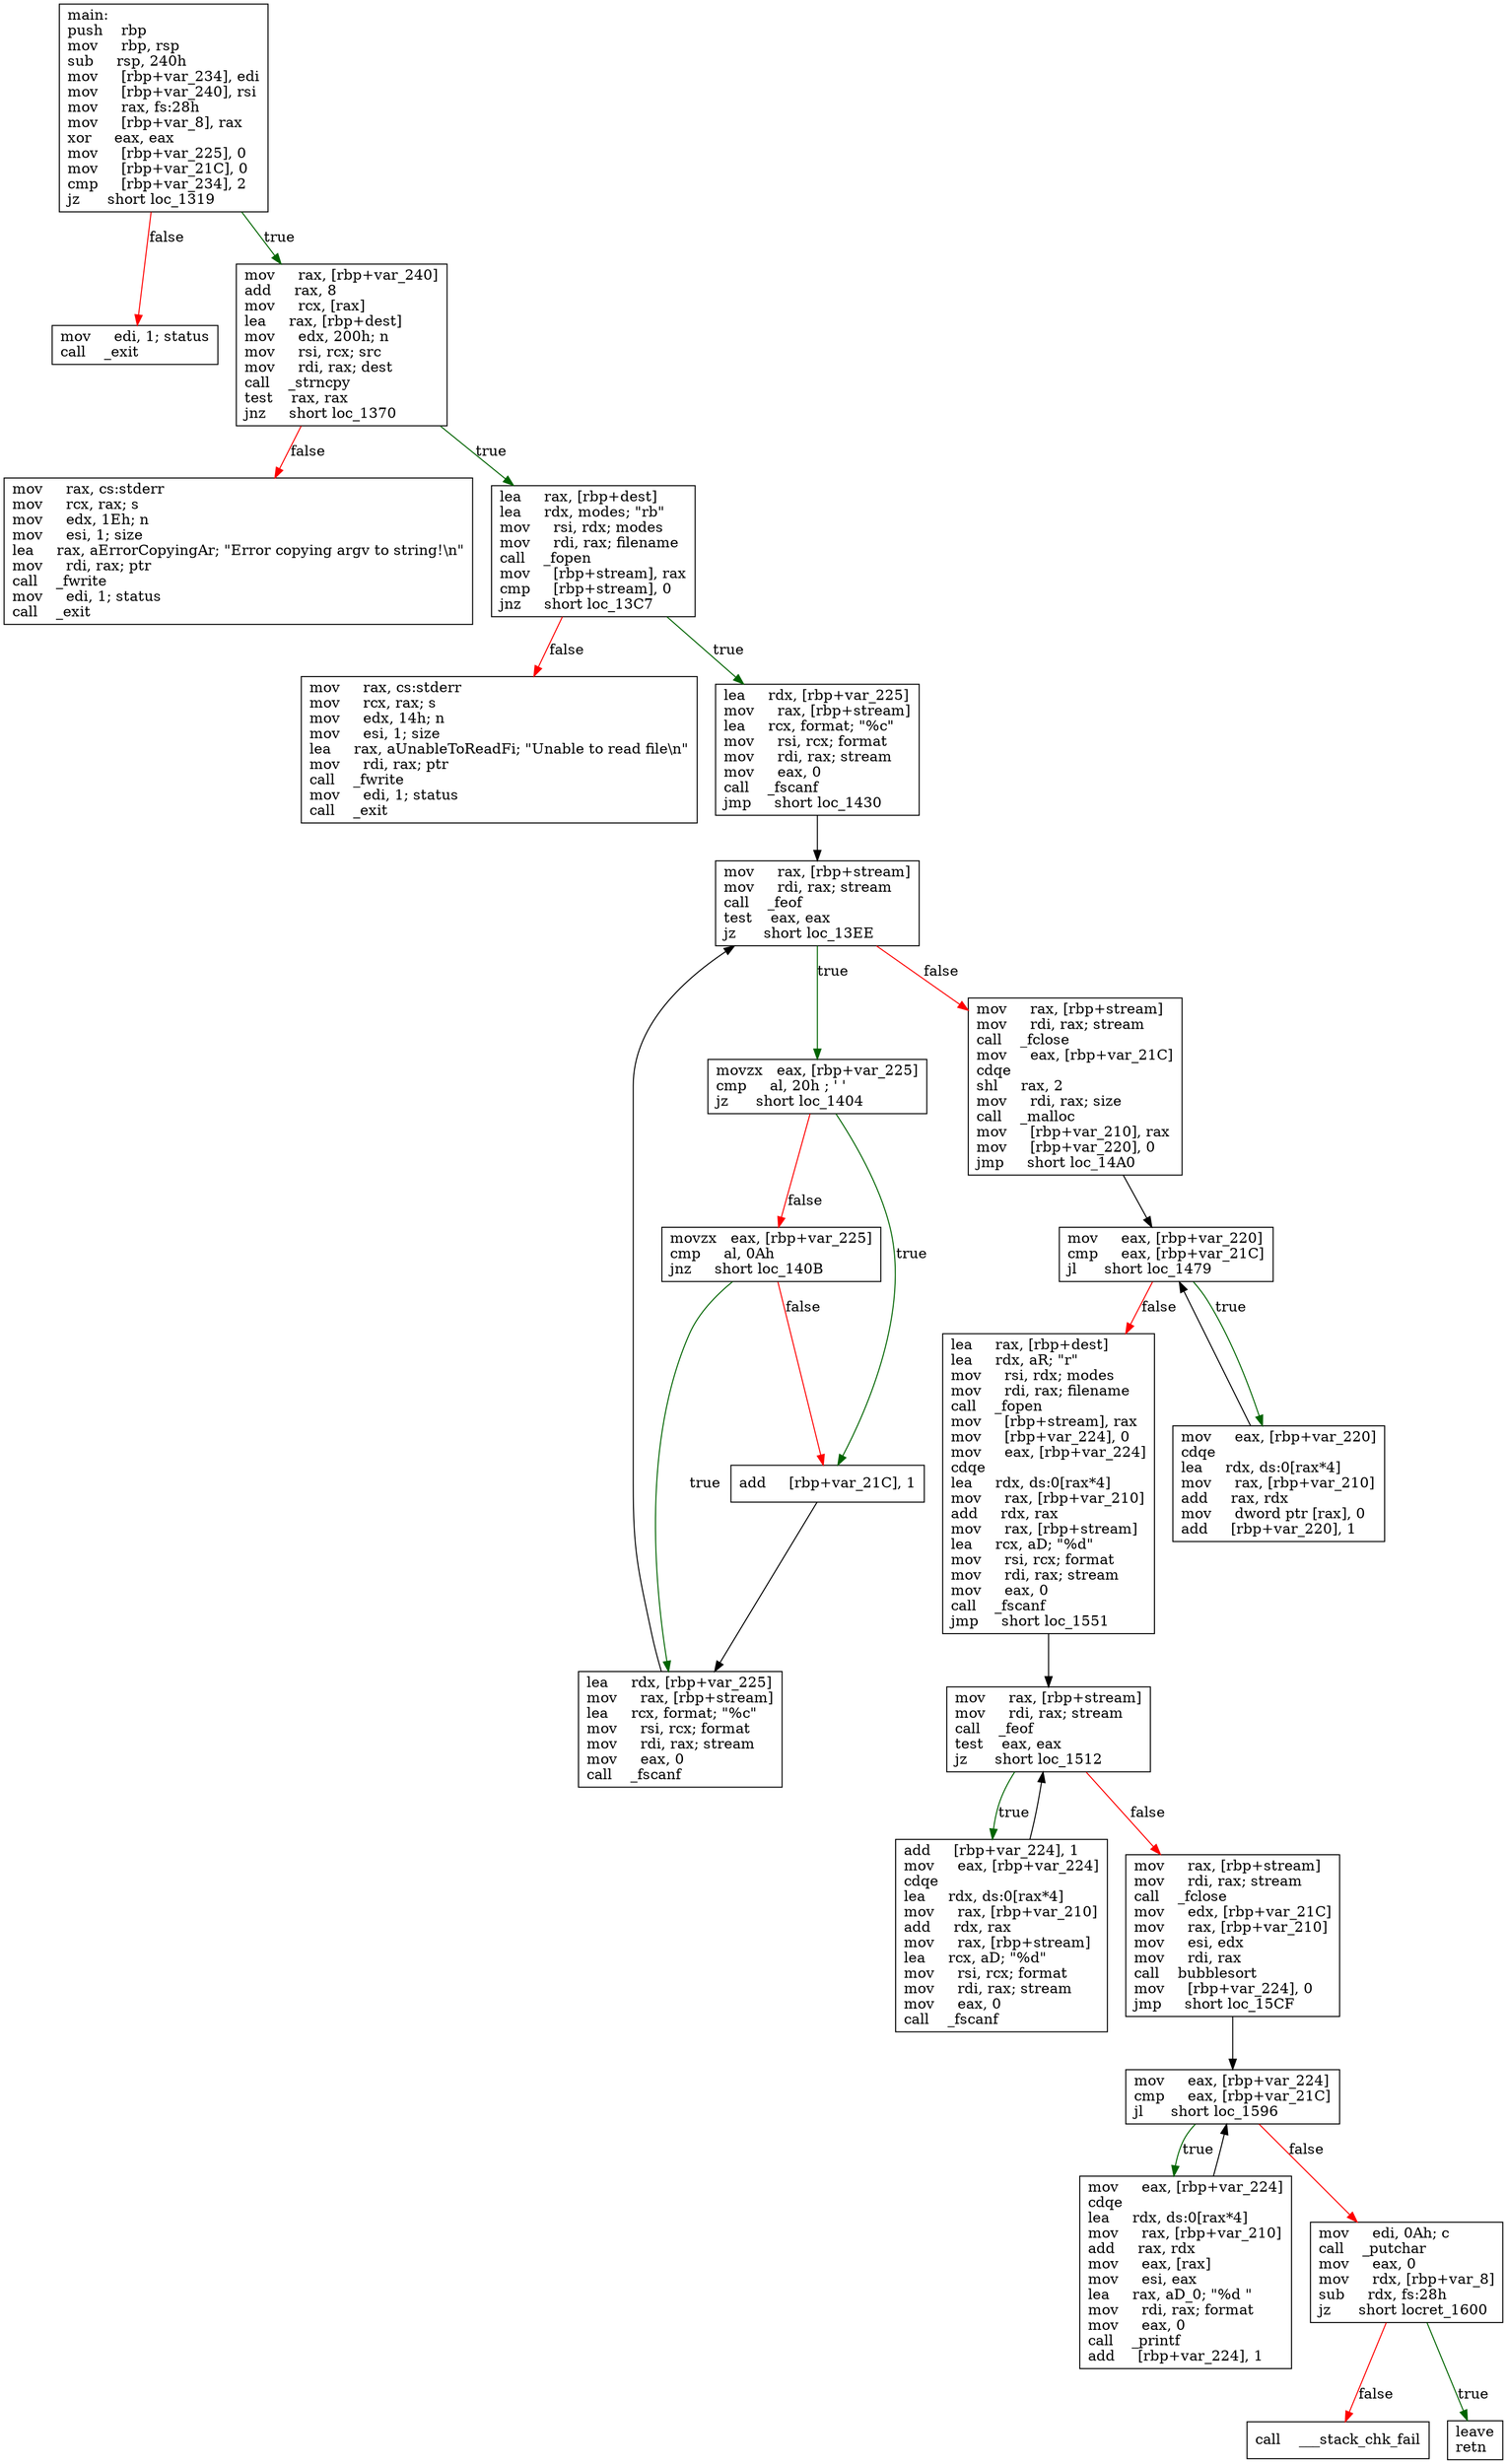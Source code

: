 digraph "main" {
	graph [
	];
	node [
		shape = "box"
	];
	edge [
	];
	"0" [
		label = "main:\lpush    rbp\lmov     rbp, rsp\lsub     rsp, 240h\lmov     [rbp+var_234], edi\lmov     [rbp+var_240], rsi\lmov     rax, fs:28h\lmov     [rbp+var_8], rax\lxor     eax, eax\lmov     [rbp+var_225], 0\lmov     [rbp+var_21C], 0\lcmp     [rbp+var_234], 2\ljz      short loc_1319\l"
	];
	"1" [
		label = "mov     edi, 1; status\lcall    _exit\l"
	];
	"2" [
		label = "mov     rax, [rbp+var_240]\ladd     rax, 8\lmov     rcx, [rax]\llea     rax, [rbp+dest]\lmov     edx, 200h; n\lmov     rsi, rcx; src\lmov     rdi, rax; dest\lcall    _strncpy\ltest    rax, rax\ljnz     short loc_1370\l"
	];
	"3" [
		label = "mov     rax, cs:stderr\lmov     rcx, rax; s\lmov     edx, 1Eh; n\lmov     esi, 1; size\llea     rax, aErrorCopyingAr; \"Error copying argv to string!\\n\"\lmov     rdi, rax; ptr\lcall    _fwrite\lmov     edi, 1; status\lcall    _exit\l"
	];
	"4" [
		label = "lea     rax, [rbp+dest]\llea     rdx, modes; \"rb\"\lmov     rsi, rdx; modes\lmov     rdi, rax; filename\lcall    _fopen\lmov     [rbp+stream], rax\lcmp     [rbp+stream], 0\ljnz     short loc_13C7\l"
	];
	"5" [
		label = "mov     rax, cs:stderr\lmov     rcx, rax; s\lmov     edx, 14h; n\lmov     esi, 1; size\llea     rax, aUnableToReadFi; \"Unable to read file\\n\"\lmov     rdi, rax; ptr\lcall    _fwrite\lmov     edi, 1; status\lcall    _exit\l"
	];
	"6" [
		label = "lea     rdx, [rbp+var_225]\lmov     rax, [rbp+stream]\llea     rcx, format; \"%c\"\lmov     rsi, rcx; format\lmov     rdi, rax; stream\lmov     eax, 0\lcall    _fscanf\ljmp     short loc_1430\l"
	];
	"7" [
		label = "movzx   eax, [rbp+var_225]\lcmp     al, 20h ; ' '\ljz      short loc_1404\l"
	];
	"8" [
		label = "movzx   eax, [rbp+var_225]\lcmp     al, 0Ah\ljnz     short loc_140B\l"
	];
	"9" [
		label = "add     [rbp+var_21C], 1\l"
	];
	"10" [
		label = "lea     rdx, [rbp+var_225]\lmov     rax, [rbp+stream]\llea     rcx, format; \"%c\"\lmov     rsi, rcx; format\lmov     rdi, rax; stream\lmov     eax, 0\lcall    _fscanf\l"
	];
	"11" [
		label = "mov     rax, [rbp+stream]\lmov     rdi, rax; stream\lcall    _feof\ltest    eax, eax\ljz      short loc_13EE\l"
	];
	"12" [
		label = "mov     rax, [rbp+stream]\lmov     rdi, rax; stream\lcall    _fclose\lmov     eax, [rbp+var_21C]\lcdqe\lshl     rax, 2\lmov     rdi, rax; size\lcall    _malloc\lmov     [rbp+var_210], rax\lmov     [rbp+var_220], 0\ljmp     short loc_14A0\l"
	];
	"13" [
		label = "mov     eax, [rbp+var_220]\lcdqe\llea     rdx, ds:0[rax*4]\lmov     rax, [rbp+var_210]\ladd     rax, rdx\lmov     dword ptr [rax], 0\ladd     [rbp+var_220], 1\l"
	];
	"14" [
		label = "mov     eax, [rbp+var_220]\lcmp     eax, [rbp+var_21C]\ljl      short loc_1479\l"
	];
	"15" [
		label = "lea     rax, [rbp+dest]\llea     rdx, aR; \"r\"\lmov     rsi, rdx; modes\lmov     rdi, rax; filename\lcall    _fopen\lmov     [rbp+stream], rax\lmov     [rbp+var_224], 0\lmov     eax, [rbp+var_224]\lcdqe\llea     rdx, ds:0[rax*4]\lmov     rax, [rbp+var_210]\ladd     rdx, rax\lmov     rax, [rbp+stream]\llea     rcx, aD; \"%d\"\lmov     rsi, rcx; format\lmov     rdi, rax; stream\lmov     eax, 0\lcall    _fscanf\ljmp     short loc_1551\l"
	];
	"16" [
		label = "add     [rbp+var_224], 1\lmov     eax, [rbp+var_224]\lcdqe\llea     rdx, ds:0[rax*4]\lmov     rax, [rbp+var_210]\ladd     rdx, rax\lmov     rax, [rbp+stream]\llea     rcx, aD; \"%d\"\lmov     rsi, rcx; format\lmov     rdi, rax; stream\lmov     eax, 0\lcall    _fscanf\l"
	];
	"17" [
		label = "mov     rax, [rbp+stream]\lmov     rdi, rax; stream\lcall    _feof\ltest    eax, eax\ljz      short loc_1512\l"
	];
	"18" [
		label = "mov     rax, [rbp+stream]\lmov     rdi, rax; stream\lcall    _fclose\lmov     edx, [rbp+var_21C]\lmov     rax, [rbp+var_210]\lmov     esi, edx\lmov     rdi, rax\lcall    bubblesort\lmov     [rbp+var_224], 0\ljmp     short loc_15CF\l"
	];
	"19" [
		label = "mov     eax, [rbp+var_224]\lcdqe\llea     rdx, ds:0[rax*4]\lmov     rax, [rbp+var_210]\ladd     rax, rdx\lmov     eax, [rax]\lmov     esi, eax\llea     rax, aD_0; \"%d \"\lmov     rdi, rax; format\lmov     eax, 0\lcall    _printf\ladd     [rbp+var_224], 1\l"
	];
	"20" [
		label = "mov     eax, [rbp+var_224]\lcmp     eax, [rbp+var_21C]\ljl      short loc_1596\l"
	];
	"21" [
		label = "mov     edi, 0Ah; c\lcall    _putchar\lmov     eax, 0\lmov     rdx, [rbp+var_8]\lsub     rdx, fs:28h\ljz      short locret_1600\l"
	];
	"22" [
		label = "call    ___stack_chk_fail\l"
	];
	"23" [
		label = "leave\lretn\l"
	];
// node 0
	"0" -> "1" [ label = "false", color = red ];
	"0" -> "2" [ label = "true", color = darkgreen ];
// node 1
// node 2
	"2" -> "3" [ label = "false", color = red ];
	"2" -> "4" [ label = "true", color = darkgreen ];
// node 3
// node 4
	"4" -> "5" [ label = "false", color = red ];
	"4" -> "6" [ label = "true", color = darkgreen ];
// node 5
// node 6
	"6" -> "11" [ ];
// node 7
	"7" -> "8" [ label = "false", color = red ];
	"7" -> "9" [ label = "true", color = darkgreen ];
// node 8
	"8" -> "9" [ label = "false", color = red ];
	"8" -> "10" [ label = "true", color = darkgreen ];
// node 9
	"9" -> "10" [ ];
// node 10
	"10" -> "11" [ ];
// node 11
	"11" -> "7" [ label = "true", color = darkgreen ];
	"11" -> "12" [ label = "false", color = red ];
// node 12
	"12" -> "14" [ ];
// node 13
	"13" -> "14" [ ];
// node 14
	"14" -> "13" [ label = "true", color = darkgreen ];
	"14" -> "15" [ label = "false", color = red ];
// node 15
	"15" -> "17" [ ];
// node 16
	"16" -> "17" [ ];
// node 17
	"17" -> "16" [ label = "true", color = darkgreen ];
	"17" -> "18" [ label = "false", color = red ];
// node 18
	"18" -> "20" [ ];
// node 19
	"19" -> "20" [ ];
// node 20
	"20" -> "19" [ label = "true", color = darkgreen ];
	"20" -> "21" [ label = "false", color = red ];
// node 21
	"21" -> "22" [ label = "false", color = red ];
	"21" -> "23" [ label = "true", color = darkgreen ];
// node 22
// node 23
}
